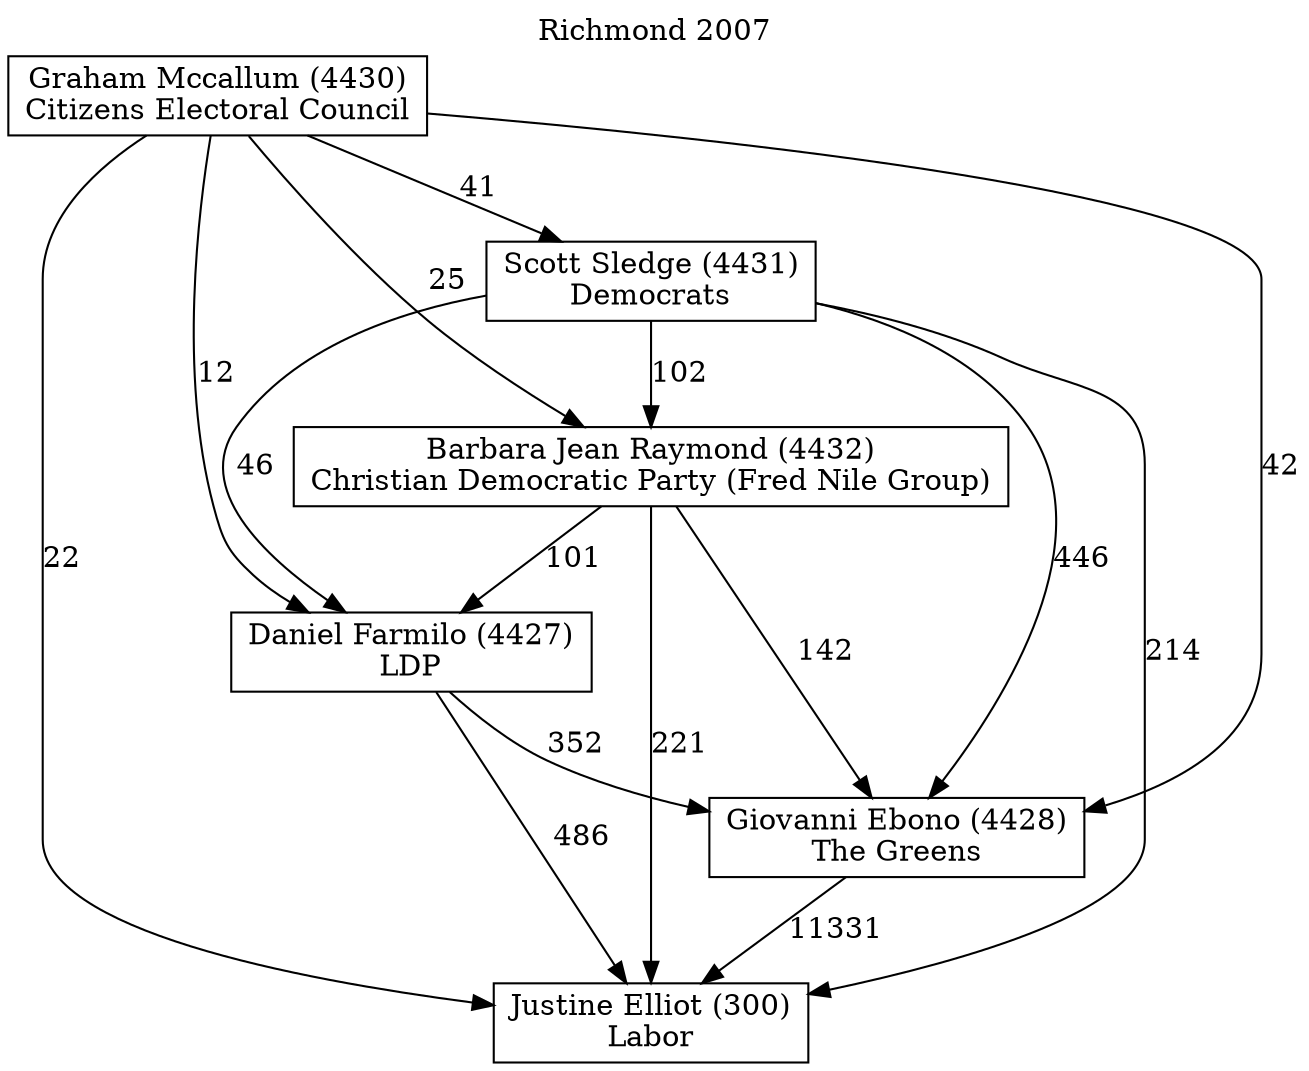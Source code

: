 // House preference flow
digraph "Justine Elliot (300)_Richmond_2007" {
	graph [label="Richmond 2007" labelloc=t mclimit=10]
	node [shape=box]
	"Justine Elliot (300)" [label="Justine Elliot (300)
Labor"]
	"Giovanni Ebono (4428)" [label="Giovanni Ebono (4428)
The Greens"]
	"Daniel Farmilo (4427)" [label="Daniel Farmilo (4427)
LDP"]
	"Barbara Jean Raymond (4432)" [label="Barbara Jean Raymond (4432)
Christian Democratic Party (Fred Nile Group)"]
	"Scott Sledge (4431)" [label="Scott Sledge (4431)
Democrats"]
	"Graham Mccallum (4430)" [label="Graham Mccallum (4430)
Citizens Electoral Council"]
	"Giovanni Ebono (4428)" -> "Justine Elliot (300)" [label=11331]
	"Daniel Farmilo (4427)" -> "Giovanni Ebono (4428)" [label=352]
	"Barbara Jean Raymond (4432)" -> "Daniel Farmilo (4427)" [label=101]
	"Scott Sledge (4431)" -> "Barbara Jean Raymond (4432)" [label=102]
	"Graham Mccallum (4430)" -> "Scott Sledge (4431)" [label=41]
	"Daniel Farmilo (4427)" -> "Justine Elliot (300)" [label=486]
	"Barbara Jean Raymond (4432)" -> "Justine Elliot (300)" [label=221]
	"Scott Sledge (4431)" -> "Justine Elliot (300)" [label=214]
	"Graham Mccallum (4430)" -> "Justine Elliot (300)" [label=22]
	"Graham Mccallum (4430)" -> "Barbara Jean Raymond (4432)" [label=25]
	"Scott Sledge (4431)" -> "Daniel Farmilo (4427)" [label=46]
	"Graham Mccallum (4430)" -> "Daniel Farmilo (4427)" [label=12]
	"Barbara Jean Raymond (4432)" -> "Giovanni Ebono (4428)" [label=142]
	"Scott Sledge (4431)" -> "Giovanni Ebono (4428)" [label=446]
	"Graham Mccallum (4430)" -> "Giovanni Ebono (4428)" [label=42]
}
